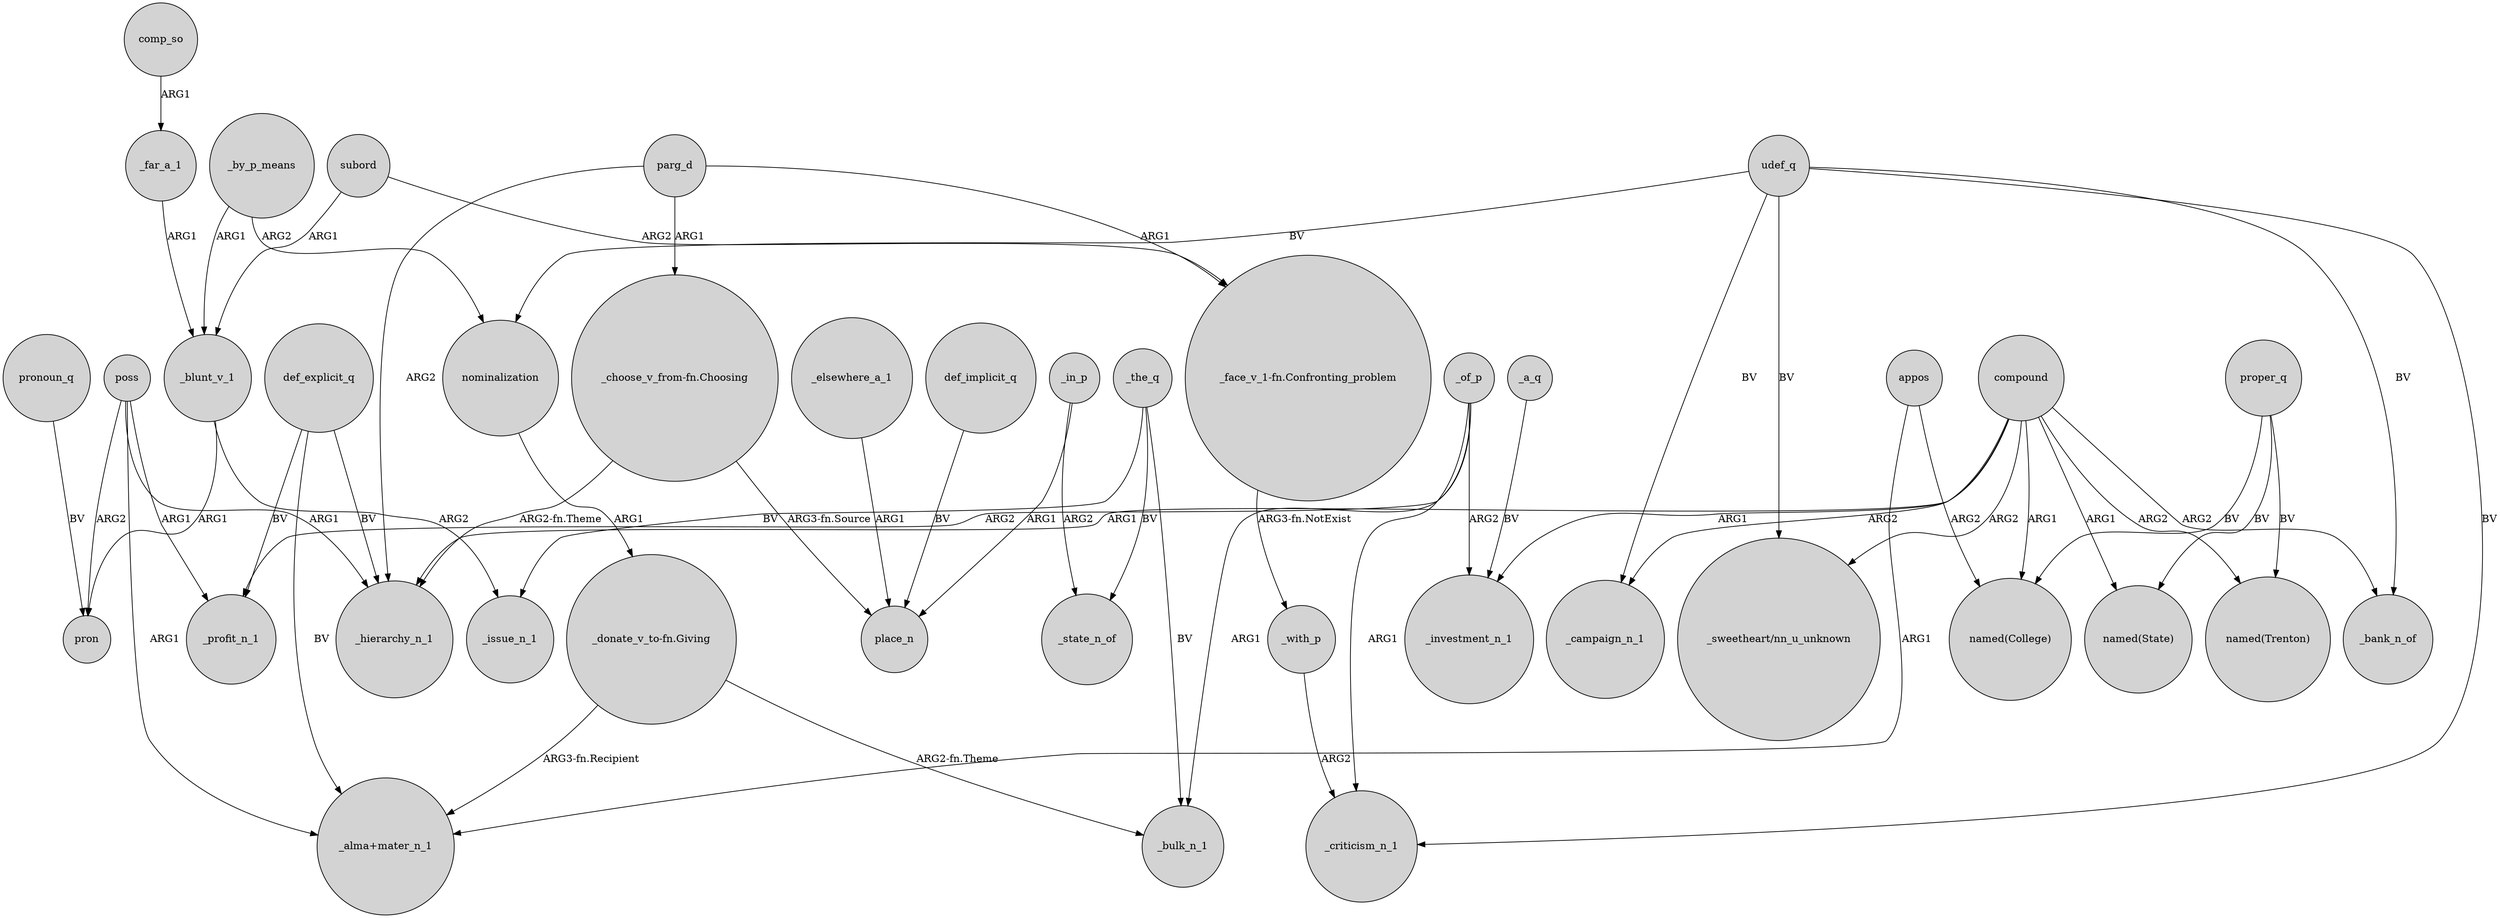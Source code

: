 digraph {
	node [shape=circle style=filled]
	_by_p_means -> _blunt_v_1 [label=ARG1]
	parg_d -> "_choose_v_from-fn.Choosing" [label=ARG1]
	compound -> "named(College)" [label=ARG1]
	compound -> _bank_n_of [label=ARG2]
	def_explicit_q -> _profit_n_1 [label=BV]
	_by_p_means -> nominalization [label=ARG2]
	"_donate_v_to-fn.Giving" -> _bulk_n_1 [label="ARG2-fn.Theme"]
	poss -> pron [label=ARG2]
	compound -> _hierarchy_n_1 [label=ARG1]
	parg_d -> _hierarchy_n_1 [label=ARG2]
	_blunt_v_1 -> pron [label=ARG1]
	proper_q -> "named(Trenton)" [label=BV]
	"_donate_v_to-fn.Giving" -> "_alma+mater_n_1" [label="ARG3-fn.Recipient"]
	udef_q -> _campaign_n_1 [label=BV]
	compound -> "named(Trenton)" [label=ARG2]
	def_implicit_q -> place_n [label=BV]
	_in_p -> _state_n_of [label=ARG2]
	_the_q -> _state_n_of [label=BV]
	_the_q -> _issue_n_1 [label=BV]
	poss -> _hierarchy_n_1 [label=ARG1]
	_of_p -> _profit_n_1 [label=ARG2]
	compound -> _investment_n_1 [label=ARG1]
	parg_d -> "_face_v_1-fn.Confronting_problem" [label=ARG1]
	_far_a_1 -> _blunt_v_1 [label=ARG1]
	comp_so -> _far_a_1 [label=ARG1]
	compound -> "_sweetheart/nn_u_unknown" [label=ARG2]
	_of_p -> _bulk_n_1 [label=ARG1]
	"_choose_v_from-fn.Choosing" -> place_n [label="ARG3-fn.Source"]
	pronoun_q -> pron [label=BV]
	def_explicit_q -> _hierarchy_n_1 [label=BV]
	_of_p -> _investment_n_1 [label=ARG2]
	appos -> "_alma+mater_n_1" [label=ARG1]
	compound -> "named(State)" [label=ARG1]
	_elsewhere_a_1 -> place_n [label=ARG1]
	_the_q -> _bulk_n_1 [label=BV]
	appos -> "named(College)" [label=ARG2]
	_in_p -> place_n [label=ARG1]
	_a_q -> _investment_n_1 [label=BV]
	proper_q -> "named(College)" [label=BV]
	subord -> "_face_v_1-fn.Confronting_problem" [label=ARG2]
	def_explicit_q -> "_alma+mater_n_1" [label=BV]
	udef_q -> nominalization [label=BV]
	_with_p -> _criticism_n_1 [label=ARG2]
	_of_p -> _criticism_n_1 [label=ARG1]
	poss -> "_alma+mater_n_1" [label=ARG1]
	subord -> _blunt_v_1 [label=ARG1]
	udef_q -> "_sweetheart/nn_u_unknown" [label=BV]
	"_face_v_1-fn.Confronting_problem" -> _with_p [label="ARG3-fn.NotExist"]
	"_choose_v_from-fn.Choosing" -> _hierarchy_n_1 [label="ARG2-fn.Theme"]
	poss -> _profit_n_1 [label=ARG1]
	proper_q -> "named(State)" [label=BV]
	nominalization -> "_donate_v_to-fn.Giving" [label=ARG1]
	compound -> _campaign_n_1 [label=ARG2]
	_blunt_v_1 -> _issue_n_1 [label=ARG2]
	udef_q -> _bank_n_of [label=BV]
	udef_q -> _criticism_n_1 [label=BV]
}

